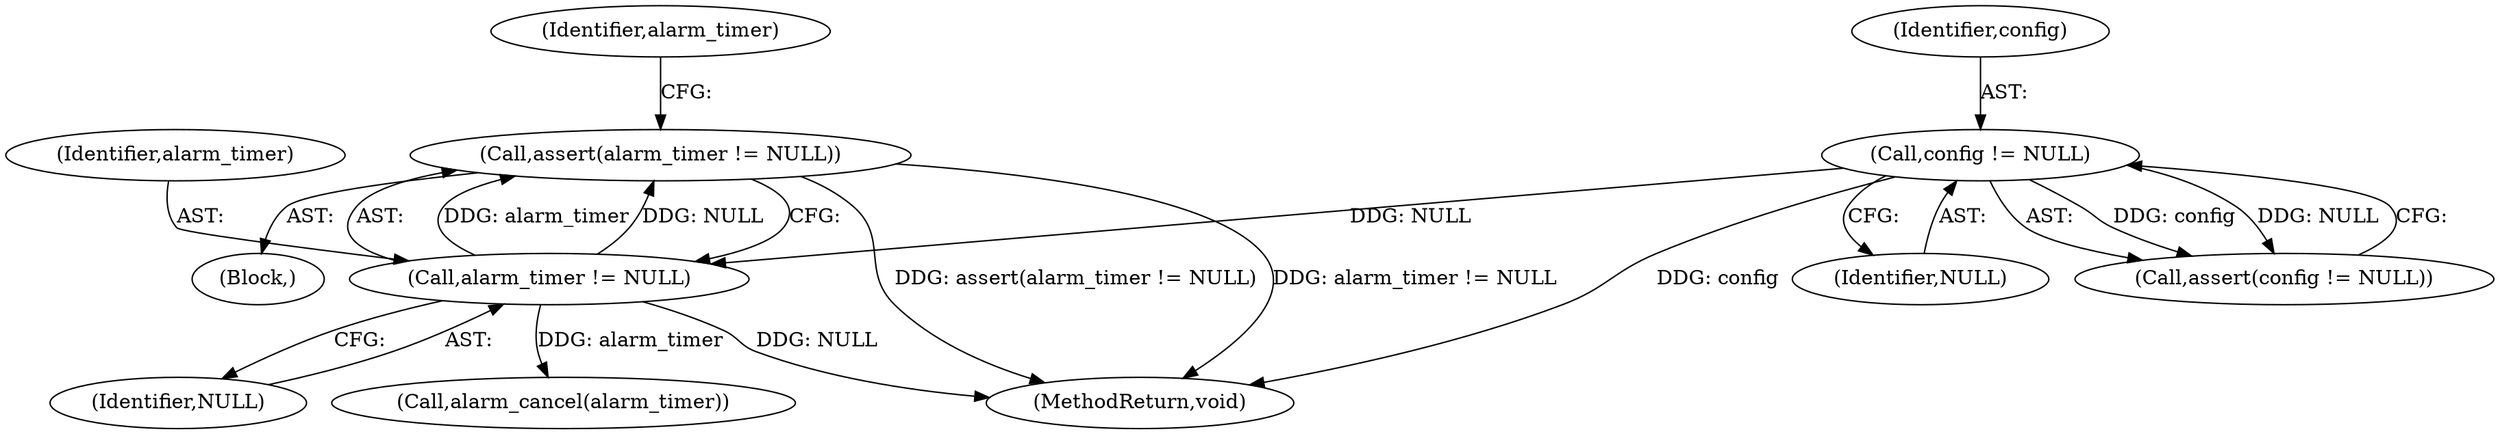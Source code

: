 digraph "0_Android_d77f1999ecece56c1cbb333f4ddc26f0b5bac2c5@API" {
"1000107" [label="(Call,assert(alarm_timer != NULL))"];
"1000108" [label="(Call,alarm_timer != NULL)"];
"1000104" [label="(Call,config != NULL)"];
"1000104" [label="(Call,config != NULL)"];
"1000102" [label="(Block,)"];
"1000109" [label="(Identifier,alarm_timer)"];
"1000106" [label="(Identifier,NULL)"];
"1000110" [label="(Identifier,NULL)"];
"1000105" [label="(Identifier,config)"];
"1000112" [label="(Identifier,alarm_timer)"];
"1000111" [label="(Call,alarm_cancel(alarm_timer))"];
"1000108" [label="(Call,alarm_timer != NULL)"];
"1000103" [label="(Call,assert(config != NULL))"];
"1000114" [label="(MethodReturn,void)"];
"1000107" [label="(Call,assert(alarm_timer != NULL))"];
"1000107" -> "1000102"  [label="AST: "];
"1000107" -> "1000108"  [label="CFG: "];
"1000108" -> "1000107"  [label="AST: "];
"1000112" -> "1000107"  [label="CFG: "];
"1000107" -> "1000114"  [label="DDG: alarm_timer != NULL"];
"1000107" -> "1000114"  [label="DDG: assert(alarm_timer != NULL)"];
"1000108" -> "1000107"  [label="DDG: alarm_timer"];
"1000108" -> "1000107"  [label="DDG: NULL"];
"1000108" -> "1000110"  [label="CFG: "];
"1000109" -> "1000108"  [label="AST: "];
"1000110" -> "1000108"  [label="AST: "];
"1000108" -> "1000114"  [label="DDG: NULL"];
"1000104" -> "1000108"  [label="DDG: NULL"];
"1000108" -> "1000111"  [label="DDG: alarm_timer"];
"1000104" -> "1000103"  [label="AST: "];
"1000104" -> "1000106"  [label="CFG: "];
"1000105" -> "1000104"  [label="AST: "];
"1000106" -> "1000104"  [label="AST: "];
"1000103" -> "1000104"  [label="CFG: "];
"1000104" -> "1000114"  [label="DDG: config"];
"1000104" -> "1000103"  [label="DDG: config"];
"1000104" -> "1000103"  [label="DDG: NULL"];
}
